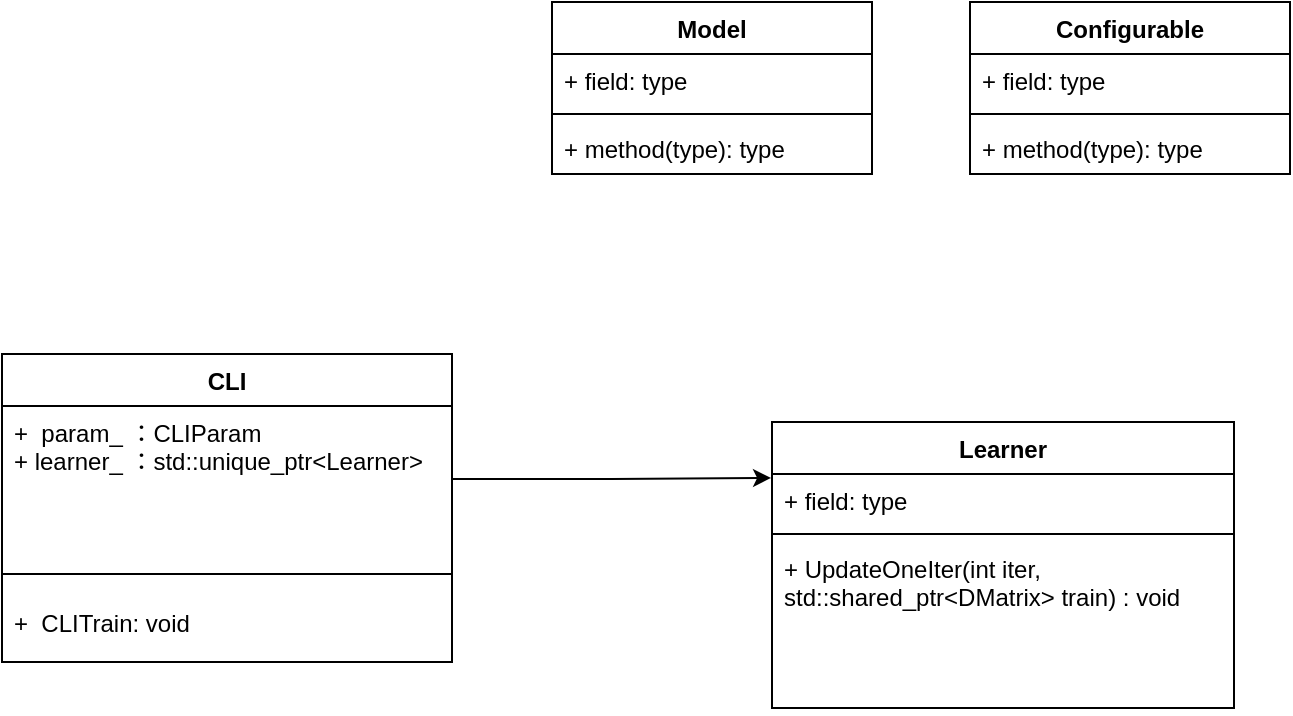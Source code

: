<mxfile version="14.1.3" type="github">
  <diagram id="ozUEpnCi2-R9haNyNwt1" name="Page-1">
    <mxGraphModel dx="652" dy="403" grid="1" gridSize="11" guides="1" tooltips="1" connect="1" arrows="1" fold="1" page="1" pageScale="1" pageWidth="827" pageHeight="1169" math="0" shadow="0">
      <root>
        <mxCell id="0" />
        <mxCell id="1" parent="0" />
        <mxCell id="cW6E6NSZNofu9s5CfTTs-5" value="CLI" style="swimlane;fontStyle=1;align=center;verticalAlign=top;childLayout=stackLayout;horizontal=1;startSize=26;horizontalStack=0;resizeParent=1;resizeParentMax=0;resizeLast=0;collapsible=1;marginBottom=0;" vertex="1" parent="1">
          <mxGeometry x="77" y="297" width="225" height="154" as="geometry" />
        </mxCell>
        <mxCell id="cW6E6NSZNofu9s5CfTTs-6" value="+  param_ ：CLIParam&#xa;+ learner_ ：std::unique_ptr&lt;Learner&gt;&#xa;&#xa;" style="text;strokeColor=none;fillColor=none;align=left;verticalAlign=top;spacingLeft=4;spacingRight=4;overflow=hidden;rotatable=0;points=[[0,0.5],[1,0.5]];portConstraint=eastwest;" vertex="1" parent="cW6E6NSZNofu9s5CfTTs-5">
          <mxGeometry y="26" width="225" height="73" as="geometry" />
        </mxCell>
        <mxCell id="cW6E6NSZNofu9s5CfTTs-7" value="" style="line;strokeWidth=1;fillColor=none;align=left;verticalAlign=middle;spacingTop=-1;spacingLeft=3;spacingRight=3;rotatable=0;labelPosition=right;points=[];portConstraint=eastwest;" vertex="1" parent="cW6E6NSZNofu9s5CfTTs-5">
          <mxGeometry y="99" width="225" height="22" as="geometry" />
        </mxCell>
        <mxCell id="cW6E6NSZNofu9s5CfTTs-8" value="+  CLITrain: void" style="text;strokeColor=none;fillColor=none;align=left;verticalAlign=top;spacingLeft=4;spacingRight=4;overflow=hidden;rotatable=0;points=[[0,0.5],[1,0.5]];portConstraint=eastwest;" vertex="1" parent="cW6E6NSZNofu9s5CfTTs-5">
          <mxGeometry y="121" width="225" height="33" as="geometry" />
        </mxCell>
        <mxCell id="cW6E6NSZNofu9s5CfTTs-9" value="Learner" style="swimlane;fontStyle=1;align=center;verticalAlign=top;childLayout=stackLayout;horizontal=1;startSize=26;horizontalStack=0;resizeParent=1;resizeParentMax=0;resizeLast=0;collapsible=1;marginBottom=0;" vertex="1" parent="1">
          <mxGeometry x="462" y="331" width="231" height="143" as="geometry" />
        </mxCell>
        <mxCell id="cW6E6NSZNofu9s5CfTTs-10" value="+ field: type" style="text;strokeColor=none;fillColor=none;align=left;verticalAlign=top;spacingLeft=4;spacingRight=4;overflow=hidden;rotatable=0;points=[[0,0.5],[1,0.5]];portConstraint=eastwest;" vertex="1" parent="cW6E6NSZNofu9s5CfTTs-9">
          <mxGeometry y="26" width="231" height="26" as="geometry" />
        </mxCell>
        <mxCell id="cW6E6NSZNofu9s5CfTTs-11" value="" style="line;strokeWidth=1;fillColor=none;align=left;verticalAlign=middle;spacingTop=-1;spacingLeft=3;spacingRight=3;rotatable=0;labelPosition=right;points=[];portConstraint=eastwest;" vertex="1" parent="cW6E6NSZNofu9s5CfTTs-9">
          <mxGeometry y="52" width="231" height="8" as="geometry" />
        </mxCell>
        <mxCell id="cW6E6NSZNofu9s5CfTTs-12" value="+ UpdateOneIter(int iter, &#xa;std::shared_ptr&lt;DMatrix&gt; train) : void" style="text;strokeColor=none;fillColor=none;align=left;verticalAlign=top;spacingLeft=4;spacingRight=4;overflow=hidden;rotatable=0;points=[[0,0.5],[1,0.5]];portConstraint=eastwest;" vertex="1" parent="cW6E6NSZNofu9s5CfTTs-9">
          <mxGeometry y="60" width="231" height="83" as="geometry" />
        </mxCell>
        <mxCell id="cW6E6NSZNofu9s5CfTTs-18" style="edgeStyle=orthogonalEdgeStyle;rounded=0;orthogonalLoop=1;jettySize=auto;html=1;entryX=-0.002;entryY=0.076;entryDx=0;entryDy=0;entryPerimeter=0;" edge="1" parent="1" source="cW6E6NSZNofu9s5CfTTs-6" target="cW6E6NSZNofu9s5CfTTs-10">
          <mxGeometry relative="1" as="geometry" />
        </mxCell>
        <mxCell id="cW6E6NSZNofu9s5CfTTs-19" value="Model" style="swimlane;fontStyle=1;align=center;verticalAlign=top;childLayout=stackLayout;horizontal=1;startSize=26;horizontalStack=0;resizeParent=1;resizeParentMax=0;resizeLast=0;collapsible=1;marginBottom=0;" vertex="1" parent="1">
          <mxGeometry x="352" y="121" width="160" height="86" as="geometry" />
        </mxCell>
        <mxCell id="cW6E6NSZNofu9s5CfTTs-20" value="+ field: type" style="text;strokeColor=none;fillColor=none;align=left;verticalAlign=top;spacingLeft=4;spacingRight=4;overflow=hidden;rotatable=0;points=[[0,0.5],[1,0.5]];portConstraint=eastwest;" vertex="1" parent="cW6E6NSZNofu9s5CfTTs-19">
          <mxGeometry y="26" width="160" height="26" as="geometry" />
        </mxCell>
        <mxCell id="cW6E6NSZNofu9s5CfTTs-21" value="" style="line;strokeWidth=1;fillColor=none;align=left;verticalAlign=middle;spacingTop=-1;spacingLeft=3;spacingRight=3;rotatable=0;labelPosition=right;points=[];portConstraint=eastwest;" vertex="1" parent="cW6E6NSZNofu9s5CfTTs-19">
          <mxGeometry y="52" width="160" height="8" as="geometry" />
        </mxCell>
        <mxCell id="cW6E6NSZNofu9s5CfTTs-22" value="+ method(type): type" style="text;strokeColor=none;fillColor=none;align=left;verticalAlign=top;spacingLeft=4;spacingRight=4;overflow=hidden;rotatable=0;points=[[0,0.5],[1,0.5]];portConstraint=eastwest;" vertex="1" parent="cW6E6NSZNofu9s5CfTTs-19">
          <mxGeometry y="60" width="160" height="26" as="geometry" />
        </mxCell>
        <mxCell id="cW6E6NSZNofu9s5CfTTs-23" value="Configurable" style="swimlane;fontStyle=1;align=center;verticalAlign=top;childLayout=stackLayout;horizontal=1;startSize=26;horizontalStack=0;resizeParent=1;resizeParentMax=0;resizeLast=0;collapsible=1;marginBottom=0;" vertex="1" parent="1">
          <mxGeometry x="561" y="121" width="160" height="86" as="geometry" />
        </mxCell>
        <mxCell id="cW6E6NSZNofu9s5CfTTs-24" value="+ field: type" style="text;strokeColor=none;fillColor=none;align=left;verticalAlign=top;spacingLeft=4;spacingRight=4;overflow=hidden;rotatable=0;points=[[0,0.5],[1,0.5]];portConstraint=eastwest;" vertex="1" parent="cW6E6NSZNofu9s5CfTTs-23">
          <mxGeometry y="26" width="160" height="26" as="geometry" />
        </mxCell>
        <mxCell id="cW6E6NSZNofu9s5CfTTs-25" value="" style="line;strokeWidth=1;fillColor=none;align=left;verticalAlign=middle;spacingTop=-1;spacingLeft=3;spacingRight=3;rotatable=0;labelPosition=right;points=[];portConstraint=eastwest;" vertex="1" parent="cW6E6NSZNofu9s5CfTTs-23">
          <mxGeometry y="52" width="160" height="8" as="geometry" />
        </mxCell>
        <mxCell id="cW6E6NSZNofu9s5CfTTs-26" value="+ method(type): type" style="text;strokeColor=none;fillColor=none;align=left;verticalAlign=top;spacingLeft=4;spacingRight=4;overflow=hidden;rotatable=0;points=[[0,0.5],[1,0.5]];portConstraint=eastwest;" vertex="1" parent="cW6E6NSZNofu9s5CfTTs-23">
          <mxGeometry y="60" width="160" height="26" as="geometry" />
        </mxCell>
      </root>
    </mxGraphModel>
  </diagram>
</mxfile>
